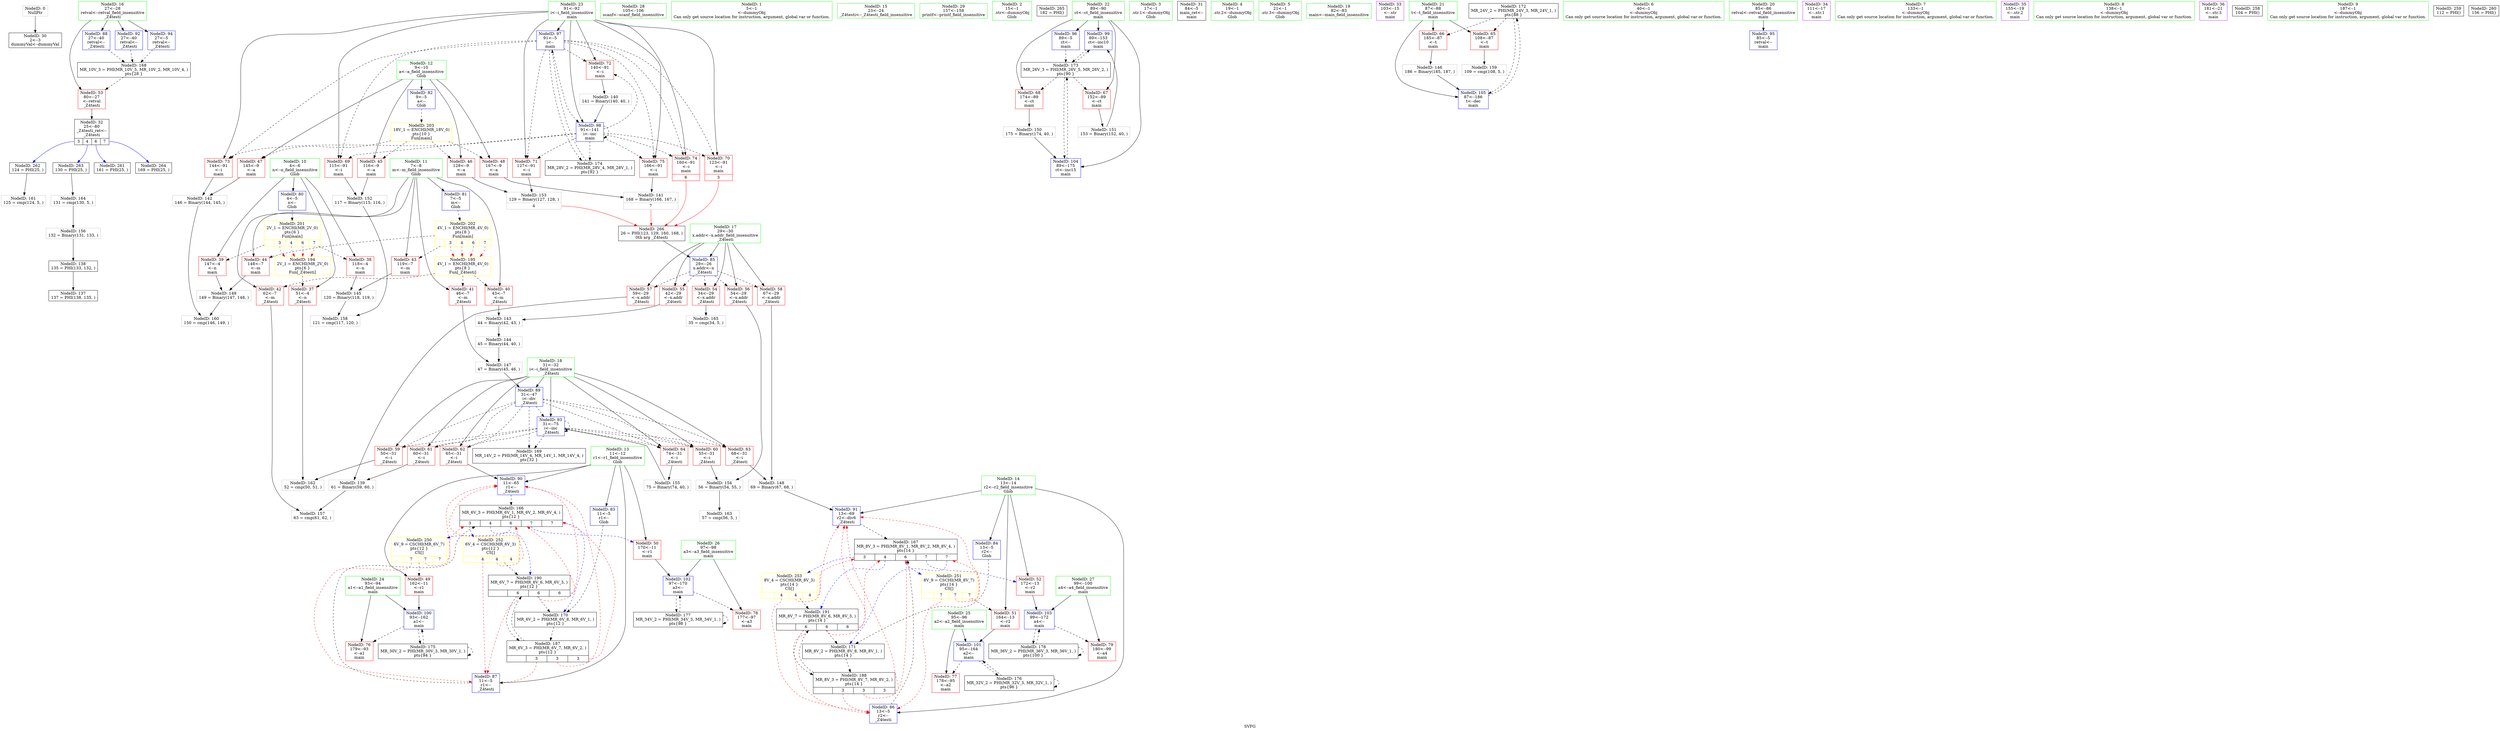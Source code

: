 digraph "SVFG" {
	label="SVFG";

	Node0x556a77802400 [shape=record,color=grey,label="{NodeID: 0\nNullPtr}"];
	Node0x556a77802400 -> Node0x556a7781f520[style=solid];
	Node0x556a7784dc00 [shape=record,color=black,label="{NodeID: 263\n130 = PHI(25, )\n}"];
	Node0x556a7784dc00 -> Node0x556a7782a200[style=solid];
	Node0x556a778204c0 [shape=record,color=blue,label="{NodeID: 97\n91\<--5\ni\<--\nmain\n}"];
	Node0x556a778204c0 -> Node0x556a77822520[style=dashed];
	Node0x556a778204c0 -> Node0x556a778225f0[style=dashed];
	Node0x556a778204c0 -> Node0x556a778226c0[style=dashed];
	Node0x556a778204c0 -> Node0x556a77822790[style=dashed];
	Node0x556a778204c0 -> Node0x556a77822860[style=dashed];
	Node0x556a778204c0 -> Node0x556a77822930[style=dashed];
	Node0x556a778204c0 -> Node0x556a77822a00[style=dashed];
	Node0x556a778204c0 -> Node0x556a77820590[style=dashed];
	Node0x556a778204c0 -> Node0x556a77832ab0[style=dashed];
	Node0x556a7781e330 [shape=record,color=green,label="{NodeID: 14\n13\<--14\nr2\<--r2_field_insensitive\nGlob }"];
	Node0x556a7781e330 -> Node0x556a77821680[style=solid];
	Node0x556a7781e330 -> Node0x556a77821750[style=solid];
	Node0x556a7781e330 -> Node0x556a77823210[style=solid];
	Node0x556a7781e330 -> Node0x556a778233e0[style=solid];
	Node0x556a7781e330 -> Node0x556a778237f0[style=solid];
	Node0x556a77824600 [shape=record,color=yellow,style=double,label="{NodeID: 194\n2V_1 = ENCHI(MR_2V_0)\npts\{6 \}\nFun[_Z4testi]}"];
	Node0x556a77824600 -> Node0x556a7781fb00[style=dashed];
	Node0x556a7781f320 [shape=record,color=green,label="{NodeID: 28\n105\<--106\nscanf\<--scanf_field_insensitive\n}"];
	Node0x556a7781ff10 [shape=record,color=red,label="{NodeID: 42\n62\<--7\n\<--m\n_Z4testi\n}"];
	Node0x556a7781ff10 -> Node0x556a77829780[style=solid];
	Node0x556a77827470 [shape=record,color=grey,label="{NodeID: 139\n61 = Binary(59, 60, )\n}"];
	Node0x556a77827470 -> Node0x556a77829780[style=solid];
	Node0x556a77821a90 [shape=record,color=red,label="{NodeID: 56\n54\<--29\n\<--x.addr\n_Z4testi\n}"];
	Node0x556a77821a90 -> Node0x556a77829300[style=solid];
	Node0x556a77829180 [shape=record,color=grey,label="{NodeID: 153\n129 = Binary(127, 128, )\n|{<s0>4}}"];
	Node0x556a77829180:s0 -> Node0x556a7784df20[style=solid,color=red];
	Node0x556a778225f0 [shape=record,color=red,label="{NodeID: 70\n123\<--91\n\<--i\nmain\n|{<s0>3}}"];
	Node0x556a778225f0:s0 -> Node0x556a7784df20[style=solid,color=red];
	Node0x556a7783eaa0 [shape=record,color=yellow,style=double,label="{NodeID: 250\n6V_9 = CSCHI(MR_6V_7)\npts\{12 \}\nCS[]|{|<s1>7|<s2>7|<s3>7}}"];
	Node0x556a7783eaa0 -> Node0x556a778214e0[style=dashed];
	Node0x556a7783eaa0:s1 -> Node0x556a778234b0[style=dashed,color=red];
	Node0x556a7783eaa0:s2 -> Node0x556a77823720[style=dashed,color=red];
	Node0x556a7783eaa0:s3 -> Node0x556a778302b0[style=dashed,color=red];
	Node0x556a778307b0 [shape=record,color=black,label="{NodeID: 167\nMR_8V_3 = PHI(MR_8V_1, MR_8V_2, MR_8V_4, )\npts\{14 \}\n|{<s0>3|<s1>4|<s2>6|<s3>7|<s4>7}}"];
	Node0x556a778307b0:s0 -> Node0x556a7783ee40[style=dashed,color=blue];
	Node0x556a778307b0:s1 -> Node0x556a77837fb0[style=dashed,color=blue];
	Node0x556a778307b0:s2 -> Node0x556a7783ec00[style=dashed,color=blue];
	Node0x556a778307b0:s3 -> Node0x556a77821750[style=dashed,color=blue];
	Node0x556a778307b0:s4 -> Node0x556a77831bb0[style=dashed,color=blue];
	Node0x556a77823210 [shape=record,color=blue,label="{NodeID: 84\n13\<--5\nr2\<--\nGlob }"];
	Node0x556a77823210 -> Node0x556a77831bb0[style=dashed];
	Node0x556a7781ddc0 [shape=record,color=green,label="{NodeID: 1\n5\<--1\n\<--dummyObj\nCan only get source location for instruction, argument, global var or function.}"];
	Node0x556a7784dd40 [shape=record,color=black,label="{NodeID: 264\n169 = PHI(25, )\n}"];
	Node0x556a77820590 [shape=record,color=blue,label="{NodeID: 98\n91\<--141\ni\<--inc\nmain\n}"];
	Node0x556a77820590 -> Node0x556a77822520[style=dashed];
	Node0x556a77820590 -> Node0x556a778225f0[style=dashed];
	Node0x556a77820590 -> Node0x556a778226c0[style=dashed];
	Node0x556a77820590 -> Node0x556a77822790[style=dashed];
	Node0x556a77820590 -> Node0x556a77822860[style=dashed];
	Node0x556a77820590 -> Node0x556a77822930[style=dashed];
	Node0x556a77820590 -> Node0x556a77822a00[style=dashed];
	Node0x556a77820590 -> Node0x556a77820590[style=dashed];
	Node0x556a77820590 -> Node0x556a77832ab0[style=dashed];
	Node0x556a778013d0 [shape=record,color=green,label="{NodeID: 15\n23\<--24\n_Z4testi\<--_Z4testi_field_insensitive\n}"];
	Node0x556a77824710 [shape=record,color=yellow,style=double,label="{NodeID: 195\n4V_1 = ENCHI(MR_4V_0)\npts\{8 \}\nFun[_Z4testi]}"];
	Node0x556a77824710 -> Node0x556a7781fd70[style=dashed];
	Node0x556a77824710 -> Node0x556a7781fe40[style=dashed];
	Node0x556a77824710 -> Node0x556a7781ff10[style=dashed];
	Node0x556a7781f420 [shape=record,color=green,label="{NodeID: 29\n157\<--158\nprintf\<--printf_field_insensitive\n}"];
	Node0x556a7781ffe0 [shape=record,color=red,label="{NodeID: 43\n119\<--7\n\<--m\nmain\n}"];
	Node0x556a7781ffe0 -> Node0x556a77820dc0[style=solid];
	Node0x556a778275f0 [shape=record,color=grey,label="{NodeID: 140\n141 = Binary(140, 40, )\n}"];
	Node0x556a778275f0 -> Node0x556a77820590[style=solid];
	Node0x556a77821b60 [shape=record,color=red,label="{NodeID: 57\n59\<--29\n\<--x.addr\n_Z4testi\n}"];
	Node0x556a77821b60 -> Node0x556a77827470[style=solid];
	Node0x556a77829300 [shape=record,color=grey,label="{NodeID: 154\n56 = Binary(54, 55, )\n}"];
	Node0x556a77829300 -> Node0x556a7782a080[style=solid];
	Node0x556a778226c0 [shape=record,color=red,label="{NodeID: 71\n127\<--91\n\<--i\nmain\n}"];
	Node0x556a778226c0 -> Node0x556a77829180[style=solid];
	Node0x556a7783ec00 [shape=record,color=yellow,style=double,label="{NodeID: 251\n8V_9 = CSCHI(MR_8V_7)\npts\{14 \}\nCS[]|{|<s1>7|<s2>7|<s3>7}}"];
	Node0x556a7783ec00 -> Node0x556a77821680[style=dashed];
	Node0x556a7783ec00:s1 -> Node0x556a778233e0[style=dashed,color=red];
	Node0x556a7783ec00:s2 -> Node0x556a778237f0[style=dashed,color=red];
	Node0x556a7783ec00:s3 -> Node0x556a778307b0[style=dashed,color=red];
	Node0x556a77830cb0 [shape=record,color=black,label="{NodeID: 168\nMR_10V_3 = PHI(MR_10V_5, MR_10V_2, MR_10V_4, )\npts\{28 \}\n}"];
	Node0x556a77830cb0 -> Node0x556a77821820[style=dashed];
	Node0x556a77823310 [shape=record,color=blue,label="{NodeID: 85\n29\<--26\nx.addr\<--x\n_Z4testi\n}"];
	Node0x556a77823310 -> Node0x556a778218f0[style=dashed];
	Node0x556a77823310 -> Node0x556a778219c0[style=dashed];
	Node0x556a77823310 -> Node0x556a77821a90[style=dashed];
	Node0x556a77823310 -> Node0x556a77821b60[style=dashed];
	Node0x556a77823310 -> Node0x556a77821c30[style=dashed];
	Node0x556a77802490 [shape=record,color=green,label="{NodeID: 2\n15\<--1\n.str\<--dummyObj\nGlob }"];
	Node0x556a7784de50 [shape=record,color=black,label="{NodeID: 265\n182 = PHI()\n}"];
	Node0x556a77820660 [shape=record,color=blue,label="{NodeID: 99\n89\<--153\nct\<--inc10\nmain\n}"];
	Node0x556a77820660 -> Node0x556a778325b0[style=dashed];
	Node0x556a778014a0 [shape=record,color=green,label="{NodeID: 16\n27\<--28\nretval\<--retval_field_insensitive\n_Z4testi\n}"];
	Node0x556a778014a0 -> Node0x556a77821820[style=solid];
	Node0x556a778014a0 -> Node0x556a77823580[style=solid];
	Node0x556a778014a0 -> Node0x556a778238c0[style=solid];
	Node0x556a778014a0 -> Node0x556a77823a60[style=solid];
	Node0x556a7781f520 [shape=record,color=black,label="{NodeID: 30\n2\<--3\ndummyVal\<--dummyVal\n}"];
	Node0x556a778200b0 [shape=record,color=red,label="{NodeID: 44\n148\<--7\n\<--m\nmain\n}"];
	Node0x556a778200b0 -> Node0x556a77828bc0[style=solid];
	Node0x556a77827770 [shape=record,color=grey,label="{NodeID: 141\n168 = Binary(166, 167, )\n|{<s0>7}}"];
	Node0x556a77827770:s0 -> Node0x556a7784df20[style=solid,color=red];
	Node0x556a77821c30 [shape=record,color=red,label="{NodeID: 58\n67\<--29\n\<--x.addr\n_Z4testi\n}"];
	Node0x556a77821c30 -> Node0x556a77821240[style=solid];
	Node0x556a77829480 [shape=record,color=grey,label="{NodeID: 155\n75 = Binary(74, 40, )\n}"];
	Node0x556a77829480 -> Node0x556a77823990[style=solid];
	Node0x556a77822790 [shape=record,color=red,label="{NodeID: 72\n140\<--91\n\<--i\nmain\n}"];
	Node0x556a77822790 -> Node0x556a778275f0[style=solid];
	Node0x556a7783ece0 [shape=record,color=yellow,style=double,label="{NodeID: 252\n6V_4 = CSCHI(MR_6V_3)\npts\{12 \}\nCS[]|{|<s1>4|<s2>4|<s3>4}}"];
	Node0x556a7783ece0 -> Node0x556a77837ab0[style=dashed];
	Node0x556a7783ece0:s1 -> Node0x556a778234b0[style=dashed,color=red];
	Node0x556a7783ece0:s2 -> Node0x556a77823720[style=dashed,color=red];
	Node0x556a7783ece0:s3 -> Node0x556a778302b0[style=dashed,color=red];
	Node0x556a778311b0 [shape=record,color=black,label="{NodeID: 169\nMR_14V_2 = PHI(MR_14V_4, MR_14V_1, MR_14V_4, )\npts\{32 \}\n}"];
	Node0x556a778233e0 [shape=record,color=blue,label="{NodeID: 86\n13\<--5\nr2\<--\n_Z4testi\n}"];
	Node0x556a778233e0 -> Node0x556a778307b0[style=dashed];
	Node0x556a778016a0 [shape=record,color=green,label="{NodeID: 3\n17\<--1\n.str.1\<--dummyObj\nGlob }"];
	Node0x556a7784df20 [shape=record,color=black,label="{NodeID: 266\n26 = PHI(123, 129, 160, 168, )\n0th arg _Z4testi }"];
	Node0x556a7784df20 -> Node0x556a77823310[style=solid];
	Node0x556a77820730 [shape=record,color=blue,label="{NodeID: 100\n93\<--162\na1\<--\nmain\n}"];
	Node0x556a77820730 -> Node0x556a77822ad0[style=dashed];
	Node0x556a77820730 -> Node0x556a77832fb0[style=dashed];
	Node0x556a77801570 [shape=record,color=green,label="{NodeID: 17\n29\<--30\nx.addr\<--x.addr_field_insensitive\n_Z4testi\n}"];
	Node0x556a77801570 -> Node0x556a778218f0[style=solid];
	Node0x556a77801570 -> Node0x556a778219c0[style=solid];
	Node0x556a77801570 -> Node0x556a77821a90[style=solid];
	Node0x556a77801570 -> Node0x556a77821b60[style=solid];
	Node0x556a77801570 -> Node0x556a77821c30[style=solid];
	Node0x556a77801570 -> Node0x556a77823310[style=solid];
	Node0x556a7781f620 [shape=record,color=black,label="{NodeID: 31\n84\<--5\nmain_ret\<--\nmain\n}"];
	Node0x556a77820180 [shape=record,color=red,label="{NodeID: 45\n116\<--9\n\<--a\nmain\n}"];
	Node0x556a77820180 -> Node0x556a77829000[style=solid];
	Node0x556a778278f0 [shape=record,color=grey,label="{NodeID: 142\n146 = Binary(144, 145, )\n}"];
	Node0x556a778278f0 -> Node0x556a77829c00[style=solid];
	Node0x556a77821d00 [shape=record,color=red,label="{NodeID: 59\n50\<--31\n\<--i\n_Z4testi\n}"];
	Node0x556a77821d00 -> Node0x556a77829f00[style=solid];
	Node0x556a77829600 [shape=record,color=grey,label="{NodeID: 156\n132 = Binary(131, 133, )\n}"];
	Node0x556a77829600 -> Node0x556a77826ed0[style=solid];
	Node0x556a77822860 [shape=record,color=red,label="{NodeID: 73\n144\<--91\n\<--i\nmain\n}"];
	Node0x556a77822860 -> Node0x556a778278f0[style=solid];
	Node0x556a7783ee40 [shape=record,color=yellow,style=double,label="{NodeID: 253\n8V_4 = CSCHI(MR_8V_3)\npts\{14 \}\nCS[]|{|<s1>4|<s2>4|<s3>4}}"];
	Node0x556a7783ee40 -> Node0x556a77837fb0[style=dashed];
	Node0x556a7783ee40:s1 -> Node0x556a778233e0[style=dashed,color=red];
	Node0x556a7783ee40:s2 -> Node0x556a778237f0[style=dashed,color=red];
	Node0x556a7783ee40:s3 -> Node0x556a778307b0[style=dashed,color=red];
	Node0x556a778316b0 [shape=record,color=black,label="{NodeID: 170\nMR_6V_2 = PHI(MR_6V_8, MR_6V_1, )\npts\{12 \}\n}"];
	Node0x556a778316b0 -> Node0x556a77836bb0[style=dashed];
	Node0x556a778234b0 [shape=record,color=blue,label="{NodeID: 87\n11\<--5\nr1\<--\n_Z4testi\n}"];
	Node0x556a778234b0 -> Node0x556a778302b0[style=dashed];
	Node0x556a7781de50 [shape=record,color=green,label="{NodeID: 4\n19\<--1\n.str.2\<--dummyObj\nGlob }"];
	Node0x556a77820800 [shape=record,color=blue,label="{NodeID: 101\n95\<--164\na2\<--\nmain\n}"];
	Node0x556a77820800 -> Node0x556a77822ba0[style=dashed];
	Node0x556a77820800 -> Node0x556a778334b0[style=dashed];
	Node0x556a7781eb80 [shape=record,color=green,label="{NodeID: 18\n31\<--32\ni\<--i_field_insensitive\n_Z4testi\n}"];
	Node0x556a7781eb80 -> Node0x556a77821d00[style=solid];
	Node0x556a7781eb80 -> Node0x556a77821dd0[style=solid];
	Node0x556a7781eb80 -> Node0x556a77821ea0[style=solid];
	Node0x556a7781eb80 -> Node0x556a77821f70[style=solid];
	Node0x556a7781eb80 -> Node0x556a77822040[style=solid];
	Node0x556a7781eb80 -> Node0x556a77822110[style=solid];
	Node0x556a7781eb80 -> Node0x556a77823650[style=solid];
	Node0x556a7781eb80 -> Node0x556a77823990[style=solid];
	Node0x556a7781f6f0 [shape=record,color=black,label="{NodeID: 32\n25\<--80\n_Z4testi_ret\<--\n_Z4testi\n|{<s0>3|<s1>4|<s2>6|<s3>7}}"];
	Node0x556a7781f6f0:s0 -> Node0x556a7784da70[style=solid,color=blue];
	Node0x556a7781f6f0:s1 -> Node0x556a7784dc00[style=solid,color=blue];
	Node0x556a7781f6f0:s2 -> Node0x556a7784d910[style=solid,color=blue];
	Node0x556a7781f6f0:s3 -> Node0x556a7784dd40[style=solid,color=blue];
	Node0x556a77820250 [shape=record,color=red,label="{NodeID: 46\n128\<--9\n\<--a\nmain\n}"];
	Node0x556a77820250 -> Node0x556a77829180[style=solid];
	Node0x556a77827a70 [shape=record,color=grey,label="{NodeID: 143\n44 = Binary(42, 43, )\n}"];
	Node0x556a77827a70 -> Node0x556a77820c40[style=solid];
	Node0x556a77821dd0 [shape=record,color=red,label="{NodeID: 60\n55\<--31\n\<--i\n_Z4testi\n}"];
	Node0x556a77821dd0 -> Node0x556a77829300[style=solid];
	Node0x556a77829780 [shape=record,color=grey,label="{NodeID: 157\n63 = cmp(61, 62, )\n}"];
	Node0x556a77822930 [shape=record,color=red,label="{NodeID: 74\n160\<--91\n\<--i\nmain\n|{<s0>6}}"];
	Node0x556a77822930:s0 -> Node0x556a7784df20[style=solid,color=red];
	Node0x556a77831bb0 [shape=record,color=black,label="{NodeID: 171\nMR_8V_2 = PHI(MR_8V_8, MR_8V_1, )\npts\{14 \}\n}"];
	Node0x556a77831bb0 -> Node0x556a778370b0[style=dashed];
	Node0x556a77823580 [shape=record,color=blue,label="{NodeID: 88\n27\<--40\nretval\<--\n_Z4testi\n}"];
	Node0x556a77823580 -> Node0x556a77830cb0[style=dashed];
	Node0x556a7781dee0 [shape=record,color=green,label="{NodeID: 5\n21\<--1\n.str.3\<--dummyObj\nGlob }"];
	Node0x556a778208d0 [shape=record,color=blue,label="{NodeID: 102\n97\<--170\na3\<--\nmain\n}"];
	Node0x556a778208d0 -> Node0x556a77822c70[style=dashed];
	Node0x556a778208d0 -> Node0x556a778339b0[style=dashed];
	Node0x556a7781ec10 [shape=record,color=green,label="{NodeID: 19\n82\<--83\nmain\<--main_field_insensitive\n}"];
	Node0x556a7781f7c0 [shape=record,color=purple,label="{NodeID: 33\n103\<--15\n\<--.str\nmain\n}"];
	Node0x556a77820320 [shape=record,color=red,label="{NodeID: 47\n145\<--9\n\<--a\nmain\n}"];
	Node0x556a77820320 -> Node0x556a778278f0[style=solid];
	Node0x556a77820c40 [shape=record,color=grey,label="{NodeID: 144\n45 = Binary(44, 40, )\n}"];
	Node0x556a77820c40 -> Node0x556a778210c0[style=solid];
	Node0x556a77821ea0 [shape=record,color=red,label="{NodeID: 61\n60\<--31\n\<--i\n_Z4testi\n}"];
	Node0x556a77821ea0 -> Node0x556a77827470[style=solid];
	Node0x556a77829900 [shape=record,color=grey,label="{NodeID: 158\n121 = cmp(117, 120, )\n}"];
	Node0x556a77822a00 [shape=record,color=red,label="{NodeID: 75\n166\<--91\n\<--i\nmain\n}"];
	Node0x556a77822a00 -> Node0x556a77827770[style=solid];
	Node0x556a778320b0 [shape=record,color=black,label="{NodeID: 172\nMR_24V_2 = PHI(MR_24V_3, MR_24V_1, )\npts\{88 \}\n}"];
	Node0x556a778320b0 -> Node0x556a778221e0[style=dashed];
	Node0x556a778320b0 -> Node0x556a778222b0[style=dashed];
	Node0x556a778320b0 -> Node0x556a77820b40[style=dashed];
	Node0x556a77823650 [shape=record,color=blue,label="{NodeID: 89\n31\<--47\ni\<--div\n_Z4testi\n}"];
	Node0x556a77823650 -> Node0x556a77821d00[style=dashed];
	Node0x556a77823650 -> Node0x556a77821dd0[style=dashed];
	Node0x556a77823650 -> Node0x556a77821ea0[style=dashed];
	Node0x556a77823650 -> Node0x556a77821f70[style=dashed];
	Node0x556a77823650 -> Node0x556a77822040[style=dashed];
	Node0x556a77823650 -> Node0x556a77822110[style=dashed];
	Node0x556a77823650 -> Node0x556a77823990[style=dashed];
	Node0x556a77823650 -> Node0x556a778311b0[style=dashed];
	Node0x556a77814af0 [shape=record,color=green,label="{NodeID: 6\n40\<--1\n\<--dummyObj\nCan only get source location for instruction, argument, global var or function.}"];
	Node0x556a778209a0 [shape=record,color=blue,label="{NodeID: 103\n99\<--172\na4\<--\nmain\n}"];
	Node0x556a778209a0 -> Node0x556a77822d40[style=dashed];
	Node0x556a778209a0 -> Node0x556a77833eb0[style=dashed];
	Node0x556a7781eca0 [shape=record,color=green,label="{NodeID: 20\n85\<--86\nretval\<--retval_field_insensitive\nmain\n}"];
	Node0x556a7781eca0 -> Node0x556a77823b30[style=solid];
	Node0x556a7781f890 [shape=record,color=purple,label="{NodeID: 34\n111\<--17\n\<--.str.1\nmain\n}"];
	Node0x556a77821410 [shape=record,color=red,label="{NodeID: 48\n167\<--9\n\<--a\nmain\n}"];
	Node0x556a77821410 -> Node0x556a77827770[style=solid];
	Node0x556a77820dc0 [shape=record,color=grey,label="{NodeID: 145\n120 = Binary(118, 119, )\n}"];
	Node0x556a77820dc0 -> Node0x556a77829900[style=solid];
	Node0x556a77821f70 [shape=record,color=red,label="{NodeID: 62\n65\<--31\n\<--i\n_Z4testi\n}"];
	Node0x556a77821f70 -> Node0x556a77823720[style=solid];
	Node0x556a77829a80 [shape=record,color=grey,label="{NodeID: 159\n109 = cmp(108, 5, )\n}"];
	Node0x556a77822ad0 [shape=record,color=red,label="{NodeID: 76\n179\<--93\n\<--a1\nmain\n}"];
	Node0x556a778325b0 [shape=record,color=black,label="{NodeID: 173\nMR_26V_3 = PHI(MR_26V_5, MR_26V_2, )\npts\{90 \}\n}"];
	Node0x556a778325b0 -> Node0x556a77822380[style=dashed];
	Node0x556a778325b0 -> Node0x556a77822450[style=dashed];
	Node0x556a778325b0 -> Node0x556a77820660[style=dashed];
	Node0x556a778325b0 -> Node0x556a77820a70[style=dashed];
	Node0x556a77823720 [shape=record,color=blue,label="{NodeID: 90\n11\<--65\nr1\<--\n_Z4testi\n}"];
	Node0x556a77823720 -> Node0x556a778302b0[style=dashed];
	Node0x556a77814b80 [shape=record,color=green,label="{NodeID: 7\n133\<--1\n\<--dummyObj\nCan only get source location for instruction, argument, global var or function.}"];
	Node0x556a77836bb0 [shape=record,color=black,label="{NodeID: 187\nMR_6V_3 = PHI(MR_6V_7, MR_6V_2, )\npts\{12 \}\n|{|<s1>3|<s2>3|<s3>3}}"];
	Node0x556a77836bb0 -> Node0x556a77837ab0[style=dashed];
	Node0x556a77836bb0:s1 -> Node0x556a778234b0[style=dashed,color=red];
	Node0x556a77836bb0:s2 -> Node0x556a77823720[style=dashed,color=red];
	Node0x556a77836bb0:s3 -> Node0x556a778302b0[style=dashed,color=red];
	Node0x556a77820a70 [shape=record,color=blue,label="{NodeID: 104\n89\<--175\nct\<--inc15\nmain\n}"];
	Node0x556a77820a70 -> Node0x556a778325b0[style=dashed];
	Node0x556a7781ed70 [shape=record,color=green,label="{NodeID: 21\n87\<--88\nt\<--t_field_insensitive\nmain\n}"];
	Node0x556a7781ed70 -> Node0x556a778221e0[style=solid];
	Node0x556a7781ed70 -> Node0x556a778222b0[style=solid];
	Node0x556a7781ed70 -> Node0x556a77820b40[style=solid];
	Node0x556a7783b380 [shape=record,color=yellow,style=double,label="{NodeID: 201\n2V_1 = ENCHI(MR_2V_0)\npts\{6 \}\nFun[main]|{|<s2>3|<s3>4|<s4>6|<s5>7}}"];
	Node0x556a7783b380 -> Node0x556a7781fbd0[style=dashed];
	Node0x556a7783b380 -> Node0x556a7781fca0[style=dashed];
	Node0x556a7783b380:s2 -> Node0x556a77824600[style=dashed,color=red];
	Node0x556a7783b380:s3 -> Node0x556a77824600[style=dashed,color=red];
	Node0x556a7783b380:s4 -> Node0x556a77824600[style=dashed,color=red];
	Node0x556a7783b380:s5 -> Node0x556a77824600[style=dashed,color=red];
	Node0x556a7781f960 [shape=record,color=purple,label="{NodeID: 35\n155\<--19\n\<--.str.2\nmain\n}"];
	Node0x556a778214e0 [shape=record,color=red,label="{NodeID: 49\n162\<--11\n\<--r1\nmain\n}"];
	Node0x556a778214e0 -> Node0x556a77820730[style=solid];
	Node0x556a77820f40 [shape=record,color=grey,label="{NodeID: 146\n186 = Binary(185, 187, )\n}"];
	Node0x556a77820f40 -> Node0x556a77820b40[style=solid];
	Node0x556a77822040 [shape=record,color=red,label="{NodeID: 63\n68\<--31\n\<--i\n_Z4testi\n}"];
	Node0x556a77822040 -> Node0x556a77821240[style=solid];
	Node0x556a77829c00 [shape=record,color=grey,label="{NodeID: 160\n150 = cmp(146, 149, )\n}"];
	Node0x556a77822ba0 [shape=record,color=red,label="{NodeID: 77\n178\<--95\n\<--a2\nmain\n}"];
	Node0x556a77832ab0 [shape=record,color=black,label="{NodeID: 174\nMR_28V_2 = PHI(MR_28V_4, MR_28V_1, )\npts\{92 \}\n}"];
	Node0x556a77832ab0 -> Node0x556a778204c0[style=dashed];
	Node0x556a778237f0 [shape=record,color=blue,label="{NodeID: 91\n13\<--69\nr2\<--div6\n_Z4testi\n}"];
	Node0x556a778237f0 -> Node0x556a778307b0[style=dashed];
	Node0x556a778138c0 [shape=record,color=green,label="{NodeID: 8\n138\<--1\n\<--dummyObj\nCan only get source location for instruction, argument, global var or function.}"];
	Node0x556a778370b0 [shape=record,color=black,label="{NodeID: 188\nMR_8V_3 = PHI(MR_8V_7, MR_8V_2, )\npts\{14 \}\n|{|<s1>3|<s2>3|<s3>3}}"];
	Node0x556a778370b0 -> Node0x556a77837fb0[style=dashed];
	Node0x556a778370b0:s1 -> Node0x556a778233e0[style=dashed,color=red];
	Node0x556a778370b0:s2 -> Node0x556a778237f0[style=dashed,color=red];
	Node0x556a778370b0:s3 -> Node0x556a778307b0[style=dashed,color=red];
	Node0x556a77820b40 [shape=record,color=blue,label="{NodeID: 105\n87\<--186\nt\<--dec\nmain\n}"];
	Node0x556a77820b40 -> Node0x556a778320b0[style=dashed];
	Node0x556a7781ee40 [shape=record,color=green,label="{NodeID: 22\n89\<--90\nct\<--ct_field_insensitive\nmain\n}"];
	Node0x556a7781ee40 -> Node0x556a77822380[style=solid];
	Node0x556a7781ee40 -> Node0x556a77822450[style=solid];
	Node0x556a7781ee40 -> Node0x556a778203f0[style=solid];
	Node0x556a7781ee40 -> Node0x556a77820660[style=solid];
	Node0x556a7781ee40 -> Node0x556a77820a70[style=solid];
	Node0x556a7783b430 [shape=record,color=yellow,style=double,label="{NodeID: 202\n4V_1 = ENCHI(MR_4V_0)\npts\{8 \}\nFun[main]|{|<s2>3|<s3>4|<s4>6|<s5>7}}"];
	Node0x556a7783b430 -> Node0x556a7781ffe0[style=dashed];
	Node0x556a7783b430 -> Node0x556a778200b0[style=dashed];
	Node0x556a7783b430:s2 -> Node0x556a77824710[style=dashed,color=red];
	Node0x556a7783b430:s3 -> Node0x556a77824710[style=dashed,color=red];
	Node0x556a7783b430:s4 -> Node0x556a77824710[style=dashed,color=red];
	Node0x556a7783b430:s5 -> Node0x556a77824710[style=dashed,color=red];
	Node0x556a7781fa30 [shape=record,color=purple,label="{NodeID: 36\n181\<--21\n\<--.str.3\nmain\n}"];
	Node0x556a778215b0 [shape=record,color=red,label="{NodeID: 50\n170\<--11\n\<--r1\nmain\n}"];
	Node0x556a778215b0 -> Node0x556a778208d0[style=solid];
	Node0x556a778210c0 [shape=record,color=grey,label="{NodeID: 147\n47 = Binary(45, 46, )\n}"];
	Node0x556a778210c0 -> Node0x556a77823650[style=solid];
	Node0x556a77822110 [shape=record,color=red,label="{NodeID: 64\n74\<--31\n\<--i\n_Z4testi\n}"];
	Node0x556a77822110 -> Node0x556a77829480[style=solid];
	Node0x556a77829d80 [shape=record,color=grey,label="{NodeID: 161\n125 = cmp(124, 5, )\n}"];
	Node0x556a77822c70 [shape=record,color=red,label="{NodeID: 78\n177\<--97\n\<--a3\nmain\n}"];
	Node0x556a7784d610 [shape=record,color=black,label="{NodeID: 258\n104 = PHI()\n}"];
	Node0x556a77832fb0 [shape=record,color=black,label="{NodeID: 175\nMR_30V_2 = PHI(MR_30V_3, MR_30V_1, )\npts\{94 \}\n}"];
	Node0x556a77832fb0 -> Node0x556a77820730[style=dashed];
	Node0x556a77832fb0 -> Node0x556a77832fb0[style=dashed];
	Node0x556a778238c0 [shape=record,color=blue,label="{NodeID: 92\n27\<--40\nretval\<--\n_Z4testi\n}"];
	Node0x556a778238c0 -> Node0x556a77830cb0[style=dashed];
	Node0x556a77813950 [shape=record,color=green,label="{NodeID: 9\n187\<--1\n\<--dummyObj\nCan only get source location for instruction, argument, global var or function.}"];
	Node0x556a7781ef10 [shape=record,color=green,label="{NodeID: 23\n91\<--92\ni\<--i_field_insensitive\nmain\n}"];
	Node0x556a7781ef10 -> Node0x556a77822520[style=solid];
	Node0x556a7781ef10 -> Node0x556a778225f0[style=solid];
	Node0x556a7781ef10 -> Node0x556a778226c0[style=solid];
	Node0x556a7781ef10 -> Node0x556a77822790[style=solid];
	Node0x556a7781ef10 -> Node0x556a77822860[style=solid];
	Node0x556a7781ef10 -> Node0x556a77822930[style=solid];
	Node0x556a7781ef10 -> Node0x556a77822a00[style=solid];
	Node0x556a7781ef10 -> Node0x556a778204c0[style=solid];
	Node0x556a7781ef10 -> Node0x556a77820590[style=solid];
	Node0x556a7783b510 [shape=record,color=yellow,style=double,label="{NodeID: 203\n18V_1 = ENCHI(MR_18V_0)\npts\{10 \}\nFun[main]}"];
	Node0x556a7783b510 -> Node0x556a77820180[style=dashed];
	Node0x556a7783b510 -> Node0x556a77820250[style=dashed];
	Node0x556a7783b510 -> Node0x556a77820320[style=dashed];
	Node0x556a7783b510 -> Node0x556a77821410[style=dashed];
	Node0x556a7781fb00 [shape=record,color=red,label="{NodeID: 37\n51\<--4\n\<--n\n_Z4testi\n}"];
	Node0x556a7781fb00 -> Node0x556a77829f00[style=solid];
	Node0x556a77821680 [shape=record,color=red,label="{NodeID: 51\n164\<--13\n\<--r2\nmain\n}"];
	Node0x556a77821680 -> Node0x556a77820800[style=solid];
	Node0x556a77821240 [shape=record,color=grey,label="{NodeID: 148\n69 = Binary(67, 68, )\n}"];
	Node0x556a77821240 -> Node0x556a778237f0[style=solid];
	Node0x556a778221e0 [shape=record,color=red,label="{NodeID: 65\n108\<--87\n\<--t\nmain\n}"];
	Node0x556a778221e0 -> Node0x556a77829a80[style=solid];
	Node0x556a77829f00 [shape=record,color=grey,label="{NodeID: 162\n52 = cmp(50, 51, )\n}"];
	Node0x556a77822d40 [shape=record,color=red,label="{NodeID: 79\n180\<--99\n\<--a4\nmain\n}"];
	Node0x556a7784d710 [shape=record,color=black,label="{NodeID: 259\n112 = PHI()\n}"];
	Node0x556a778334b0 [shape=record,color=black,label="{NodeID: 176\nMR_32V_2 = PHI(MR_32V_3, MR_32V_1, )\npts\{96 \}\n}"];
	Node0x556a778334b0 -> Node0x556a77820800[style=dashed];
	Node0x556a778334b0 -> Node0x556a778334b0[style=dashed];
	Node0x556a77823990 [shape=record,color=blue,label="{NodeID: 93\n31\<--75\ni\<--inc\n_Z4testi\n}"];
	Node0x556a77823990 -> Node0x556a77821d00[style=dashed];
	Node0x556a77823990 -> Node0x556a77821dd0[style=dashed];
	Node0x556a77823990 -> Node0x556a77821ea0[style=dashed];
	Node0x556a77823990 -> Node0x556a77821f70[style=dashed];
	Node0x556a77823990 -> Node0x556a77822040[style=dashed];
	Node0x556a77823990 -> Node0x556a77822110[style=dashed];
	Node0x556a77823990 -> Node0x556a77823990[style=dashed];
	Node0x556a77823990 -> Node0x556a778311b0[style=dashed];
	Node0x556a778025a0 [shape=record,color=green,label="{NodeID: 10\n4\<--6\nn\<--n_field_insensitive\nGlob }"];
	Node0x556a778025a0 -> Node0x556a7781fb00[style=solid];
	Node0x556a778025a0 -> Node0x556a7781fbd0[style=solid];
	Node0x556a778025a0 -> Node0x556a7781fca0[style=solid];
	Node0x556a778025a0 -> Node0x556a77822e10[style=solid];
	Node0x556a77837ab0 [shape=record,color=black,label="{NodeID: 190\nMR_6V_7 = PHI(MR_6V_6, MR_6V_3, )\npts\{12 \}\n|{|<s2>6|<s3>6|<s4>6}}"];
	Node0x556a77837ab0 -> Node0x556a778316b0[style=dashed];
	Node0x556a77837ab0 -> Node0x556a77836bb0[style=dashed];
	Node0x556a77837ab0:s2 -> Node0x556a778234b0[style=dashed,color=red];
	Node0x556a77837ab0:s3 -> Node0x556a77823720[style=dashed,color=red];
	Node0x556a77837ab0:s4 -> Node0x556a778302b0[style=dashed,color=red];
	Node0x556a7781efe0 [shape=record,color=green,label="{NodeID: 24\n93\<--94\na1\<--a1_field_insensitive\nmain\n}"];
	Node0x556a7781efe0 -> Node0x556a77822ad0[style=solid];
	Node0x556a7781efe0 -> Node0x556a77820730[style=solid];
	Node0x556a7781fbd0 [shape=record,color=red,label="{NodeID: 38\n118\<--4\n\<--n\nmain\n}"];
	Node0x556a7781fbd0 -> Node0x556a77820dc0[style=solid];
	Node0x556a77821750 [shape=record,color=red,label="{NodeID: 52\n172\<--13\n\<--r2\nmain\n}"];
	Node0x556a77821750 -> Node0x556a778209a0[style=solid];
	Node0x556a77828bc0 [shape=record,color=grey,label="{NodeID: 149\n149 = Binary(147, 148, )\n}"];
	Node0x556a77828bc0 -> Node0x556a77829c00[style=solid];
	Node0x556a778222b0 [shape=record,color=red,label="{NodeID: 66\n185\<--87\n\<--t\nmain\n}"];
	Node0x556a778222b0 -> Node0x556a77820f40[style=solid];
	Node0x556a7782a080 [shape=record,color=grey,label="{NodeID: 163\n57 = cmp(56, 5, )\n}"];
	Node0x556a77822e10 [shape=record,color=blue,label="{NodeID: 80\n4\<--5\nn\<--\nGlob }"];
	Node0x556a77822e10 -> Node0x556a7783b380[style=dashed];
	Node0x556a7784d810 [shape=record,color=black,label="{NodeID: 260\n156 = PHI()\n}"];
	Node0x556a778339b0 [shape=record,color=black,label="{NodeID: 177\nMR_34V_2 = PHI(MR_34V_3, MR_34V_1, )\npts\{98 \}\n}"];
	Node0x556a778339b0 -> Node0x556a778208d0[style=dashed];
	Node0x556a778339b0 -> Node0x556a778339b0[style=dashed];
	Node0x556a77823a60 [shape=record,color=blue,label="{NodeID: 94\n27\<--5\nretval\<--\n_Z4testi\n}"];
	Node0x556a77823a60 -> Node0x556a77830cb0[style=dashed];
	Node0x556a77802630 [shape=record,color=green,label="{NodeID: 11\n7\<--8\nm\<--m_field_insensitive\nGlob }"];
	Node0x556a77802630 -> Node0x556a7781fd70[style=solid];
	Node0x556a77802630 -> Node0x556a7781fe40[style=solid];
	Node0x556a77802630 -> Node0x556a7781ff10[style=solid];
	Node0x556a77802630 -> Node0x556a7781ffe0[style=solid];
	Node0x556a77802630 -> Node0x556a778200b0[style=solid];
	Node0x556a77802630 -> Node0x556a77822f10[style=solid];
	Node0x556a77837fb0 [shape=record,color=black,label="{NodeID: 191\nMR_8V_7 = PHI(MR_8V_6, MR_8V_3, )\npts\{14 \}\n|{|<s2>6|<s3>6|<s4>6}}"];
	Node0x556a77837fb0 -> Node0x556a77831bb0[style=dashed];
	Node0x556a77837fb0 -> Node0x556a778370b0[style=dashed];
	Node0x556a77837fb0:s2 -> Node0x556a778233e0[style=dashed,color=red];
	Node0x556a77837fb0:s3 -> Node0x556a778237f0[style=dashed,color=red];
	Node0x556a77837fb0:s4 -> Node0x556a778307b0[style=dashed,color=red];
	Node0x556a7781f0b0 [shape=record,color=green,label="{NodeID: 25\n95\<--96\na2\<--a2_field_insensitive\nmain\n}"];
	Node0x556a7781f0b0 -> Node0x556a77822ba0[style=solid];
	Node0x556a7781f0b0 -> Node0x556a77820800[style=solid];
	Node0x556a7781fca0 [shape=record,color=red,label="{NodeID: 39\n147\<--4\n\<--n\nmain\n}"];
	Node0x556a7781fca0 -> Node0x556a77828bc0[style=solid];
	Node0x556a77821820 [shape=record,color=red,label="{NodeID: 53\n80\<--27\n\<--retval\n_Z4testi\n}"];
	Node0x556a77821820 -> Node0x556a7781f6f0[style=solid];
	Node0x556a77828d00 [shape=record,color=grey,label="{NodeID: 150\n175 = Binary(174, 40, )\n}"];
	Node0x556a77828d00 -> Node0x556a77820a70[style=solid];
	Node0x556a77822380 [shape=record,color=red,label="{NodeID: 67\n152\<--89\n\<--ct\nmain\n}"];
	Node0x556a77822380 -> Node0x556a77828e80[style=solid];
	Node0x556a7782a200 [shape=record,color=grey,label="{NodeID: 164\n131 = cmp(130, 5, )\n}"];
	Node0x556a7782a200 -> Node0x556a77829600[style=solid];
	Node0x556a77822f10 [shape=record,color=blue,label="{NodeID: 81\n7\<--5\nm\<--\nGlob }"];
	Node0x556a77822f10 -> Node0x556a7783b430[style=dashed];
	Node0x556a7784d910 [shape=record,color=black,label="{NodeID: 261\n161 = PHI(25, )\n}"];
	Node0x556a77833eb0 [shape=record,color=black,label="{NodeID: 178\nMR_36V_2 = PHI(MR_36V_3, MR_36V_1, )\npts\{100 \}\n}"];
	Node0x556a77833eb0 -> Node0x556a778209a0[style=dashed];
	Node0x556a77833eb0 -> Node0x556a77833eb0[style=dashed];
	Node0x556a77823b30 [shape=record,color=blue,label="{NodeID: 95\n85\<--5\nretval\<--\nmain\n}"];
	Node0x556a7781e190 [shape=record,color=green,label="{NodeID: 12\n9\<--10\na\<--a_field_insensitive\nGlob }"];
	Node0x556a7781e190 -> Node0x556a77820180[style=solid];
	Node0x556a7781e190 -> Node0x556a77820250[style=solid];
	Node0x556a7781e190 -> Node0x556a77820320[style=solid];
	Node0x556a7781e190 -> Node0x556a77821410[style=solid];
	Node0x556a7781e190 -> Node0x556a77823010[style=solid];
	Node0x556a7781f180 [shape=record,color=green,label="{NodeID: 26\n97\<--98\na3\<--a3_field_insensitive\nmain\n}"];
	Node0x556a7781f180 -> Node0x556a77822c70[style=solid];
	Node0x556a7781f180 -> Node0x556a778208d0[style=solid];
	Node0x556a7781fd70 [shape=record,color=red,label="{NodeID: 40\n43\<--7\n\<--m\n_Z4testi\n}"];
	Node0x556a7781fd70 -> Node0x556a77827a70[style=solid];
	Node0x556a77826930 [shape=record,color=black,label="{NodeID: 137\n137 = PHI(138, 135, )\n}"];
	Node0x556a778218f0 [shape=record,color=red,label="{NodeID: 54\n34\<--29\n\<--x.addr\n_Z4testi\n}"];
	Node0x556a778218f0 -> Node0x556a7782a380[style=solid];
	Node0x556a77828e80 [shape=record,color=grey,label="{NodeID: 151\n153 = Binary(152, 40, )\n}"];
	Node0x556a77828e80 -> Node0x556a77820660[style=solid];
	Node0x556a77822450 [shape=record,color=red,label="{NodeID: 68\n174\<--89\n\<--ct\nmain\n}"];
	Node0x556a77822450 -> Node0x556a77828d00[style=solid];
	Node0x556a7782a380 [shape=record,color=grey,label="{NodeID: 165\n35 = cmp(34, 5, )\n}"];
	Node0x556a77823010 [shape=record,color=blue,label="{NodeID: 82\n9\<--5\na\<--\nGlob }"];
	Node0x556a77823010 -> Node0x556a7783b510[style=dashed];
	Node0x556a7784da70 [shape=record,color=black,label="{NodeID: 262\n124 = PHI(25, )\n}"];
	Node0x556a7784da70 -> Node0x556a77829d80[style=solid];
	Node0x556a778203f0 [shape=record,color=blue,label="{NodeID: 96\n89\<--5\nct\<--\nmain\n}"];
	Node0x556a778203f0 -> Node0x556a778325b0[style=dashed];
	Node0x556a7781e260 [shape=record,color=green,label="{NodeID: 13\n11\<--12\nr1\<--r1_field_insensitive\nGlob }"];
	Node0x556a7781e260 -> Node0x556a778214e0[style=solid];
	Node0x556a7781e260 -> Node0x556a778215b0[style=solid];
	Node0x556a7781e260 -> Node0x556a77823110[style=solid];
	Node0x556a7781e260 -> Node0x556a778234b0[style=solid];
	Node0x556a7781e260 -> Node0x556a77823720[style=solid];
	Node0x556a7781f250 [shape=record,color=green,label="{NodeID: 27\n99\<--100\na4\<--a4_field_insensitive\nmain\n}"];
	Node0x556a7781f250 -> Node0x556a77822d40[style=solid];
	Node0x556a7781f250 -> Node0x556a778209a0[style=solid];
	Node0x556a7781fe40 [shape=record,color=red,label="{NodeID: 41\n46\<--7\n\<--m\n_Z4testi\n}"];
	Node0x556a7781fe40 -> Node0x556a778210c0[style=solid];
	Node0x556a77826ed0 [shape=record,color=black,label="{NodeID: 138\n135 = PHI(133, 132, )\n}"];
	Node0x556a77826ed0 -> Node0x556a77826930[style=solid];
	Node0x556a778219c0 [shape=record,color=red,label="{NodeID: 55\n42\<--29\n\<--x.addr\n_Z4testi\n}"];
	Node0x556a778219c0 -> Node0x556a77827a70[style=solid];
	Node0x556a77829000 [shape=record,color=grey,label="{NodeID: 152\n117 = Binary(115, 116, )\n}"];
	Node0x556a77829000 -> Node0x556a77829900[style=solid];
	Node0x556a77822520 [shape=record,color=red,label="{NodeID: 69\n115\<--91\n\<--i\nmain\n}"];
	Node0x556a77822520 -> Node0x556a77829000[style=solid];
	Node0x556a778302b0 [shape=record,color=black,label="{NodeID: 166\nMR_6V_3 = PHI(MR_6V_1, MR_6V_2, MR_6V_4, )\npts\{12 \}\n|{<s0>3|<s1>4|<s2>6|<s3>7|<s4>7}}"];
	Node0x556a778302b0:s0 -> Node0x556a7783ece0[style=dashed,color=blue];
	Node0x556a778302b0:s1 -> Node0x556a77837ab0[style=dashed,color=blue];
	Node0x556a778302b0:s2 -> Node0x556a7783eaa0[style=dashed,color=blue];
	Node0x556a778302b0:s3 -> Node0x556a778215b0[style=dashed,color=blue];
	Node0x556a778302b0:s4 -> Node0x556a778316b0[style=dashed,color=blue];
	Node0x556a77823110 [shape=record,color=blue,label="{NodeID: 83\n11\<--5\nr1\<--\nGlob }"];
	Node0x556a77823110 -> Node0x556a778316b0[style=dashed];
}
